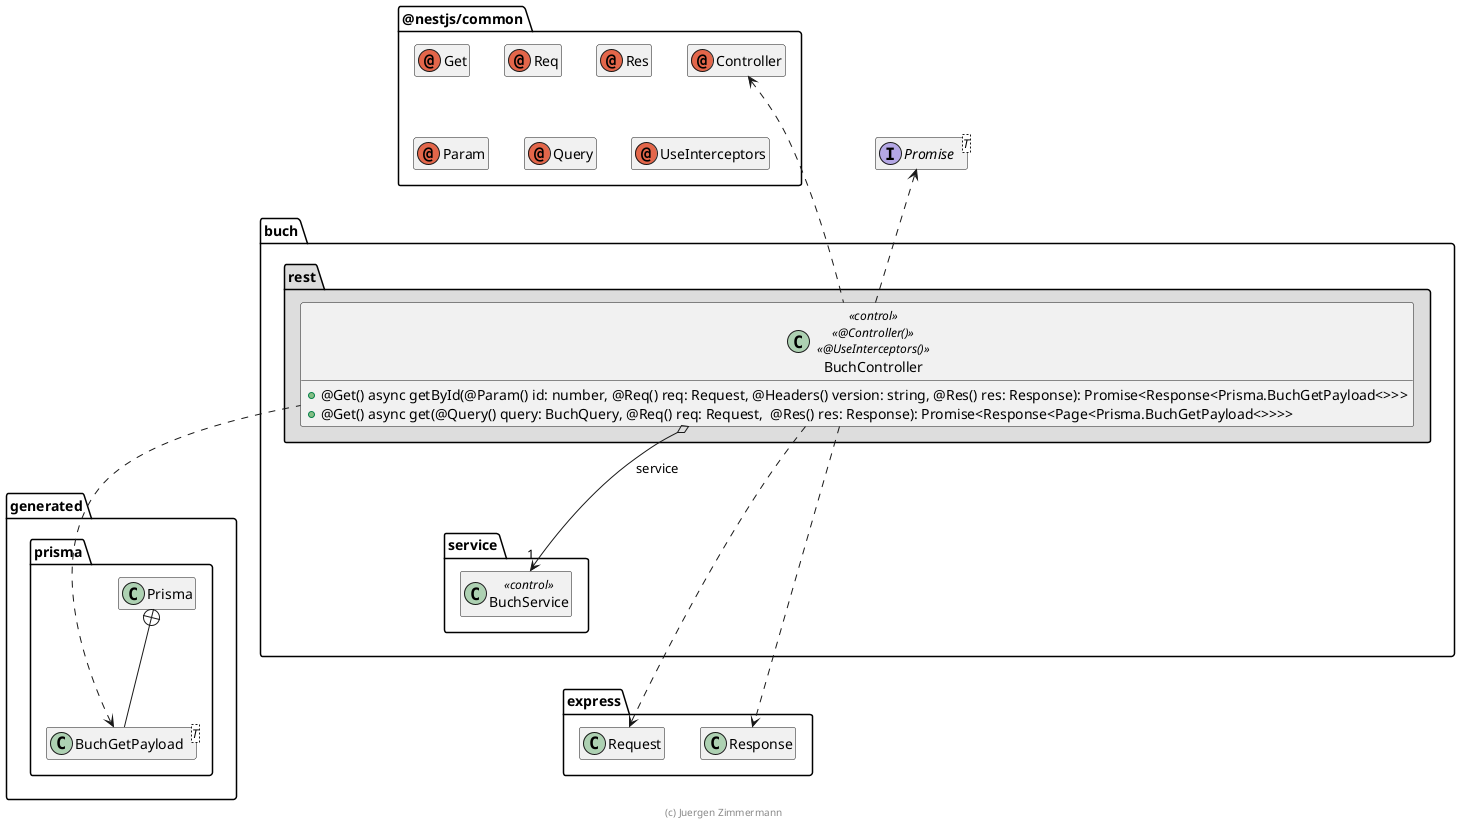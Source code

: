 ' Copyright (C) 2019 - present Juergen Zimmermann, Hochschule Karlsruhe
'
' This program is free software: you can redistribute it and/or modify
' it under the terms of the GNU General Public License as published by
' the Free Software Foundation, either version 3 of the License, or
' (at your option) any later version.
'
' This program is distributed in the hope that it will be useful,
' but WITHOUT ANY WARRANTY; without even the implied warranty of
' MERCHANTABILITY or FITNESS FOR A PARTICULAR PURPOSE.  See the
' GNU General Public License for more details.
'
' You should have received a copy of the GNU General Public License
' along with this program.  If not, see <https://www.gnu.org/licenses/>.

' Preview durch <Alt>d

@startuml Controller-Klasse

interface Promise<T>

package @nestjs/common {
  annotation Controller
  annotation Get
  annotation Req
  annotation Res
  annotation Param
  annotation Query
  annotation UseInterceptors
}

package express {
  class Request
  class Response
}

package generated.prisma {
  class Prisma
  class BuchGetPayload<T>
  Prisma +-- BuchGetPayload
}

package buch {
  package service {
    class BuchService << control >>
  }

  package rest #DDDDDD {
    class BuchController << control >> << @Controller() >> << @UseInterceptors() >> {
      + @Get() async getById(@Param() id: number, @Req() req: Request, @Headers() version: string, @Res() res: Response): Promise<Response<Prisma.BuchGetPayload<>>>
      + @Get() async get(@Query() query: BuchQuery, @Req() req: Request,  @Res() res: Response): Promise<Response<Page<Prisma.BuchGetPayload<>>>>
    }

    BuchController o-down-> "1" BuchService : service

    BuchController .up.> Controller

    BuchController .down.> Request
    BuchController .down.> Response

    BuchController .up.> Promise
    BuchController .up.> BuchGetPayload

    Promise .[hidden]up.> Controller
    BuchService .[hidden]down.> Prisma
    BuchService .[hidden]down.> BuchGetPayload
    BuchService .[hidden]down.> Request
    Request .[hidden]left.> Prisma
  }
}

hide empty members

footer (c) Juergen Zimmermann

@enduml
